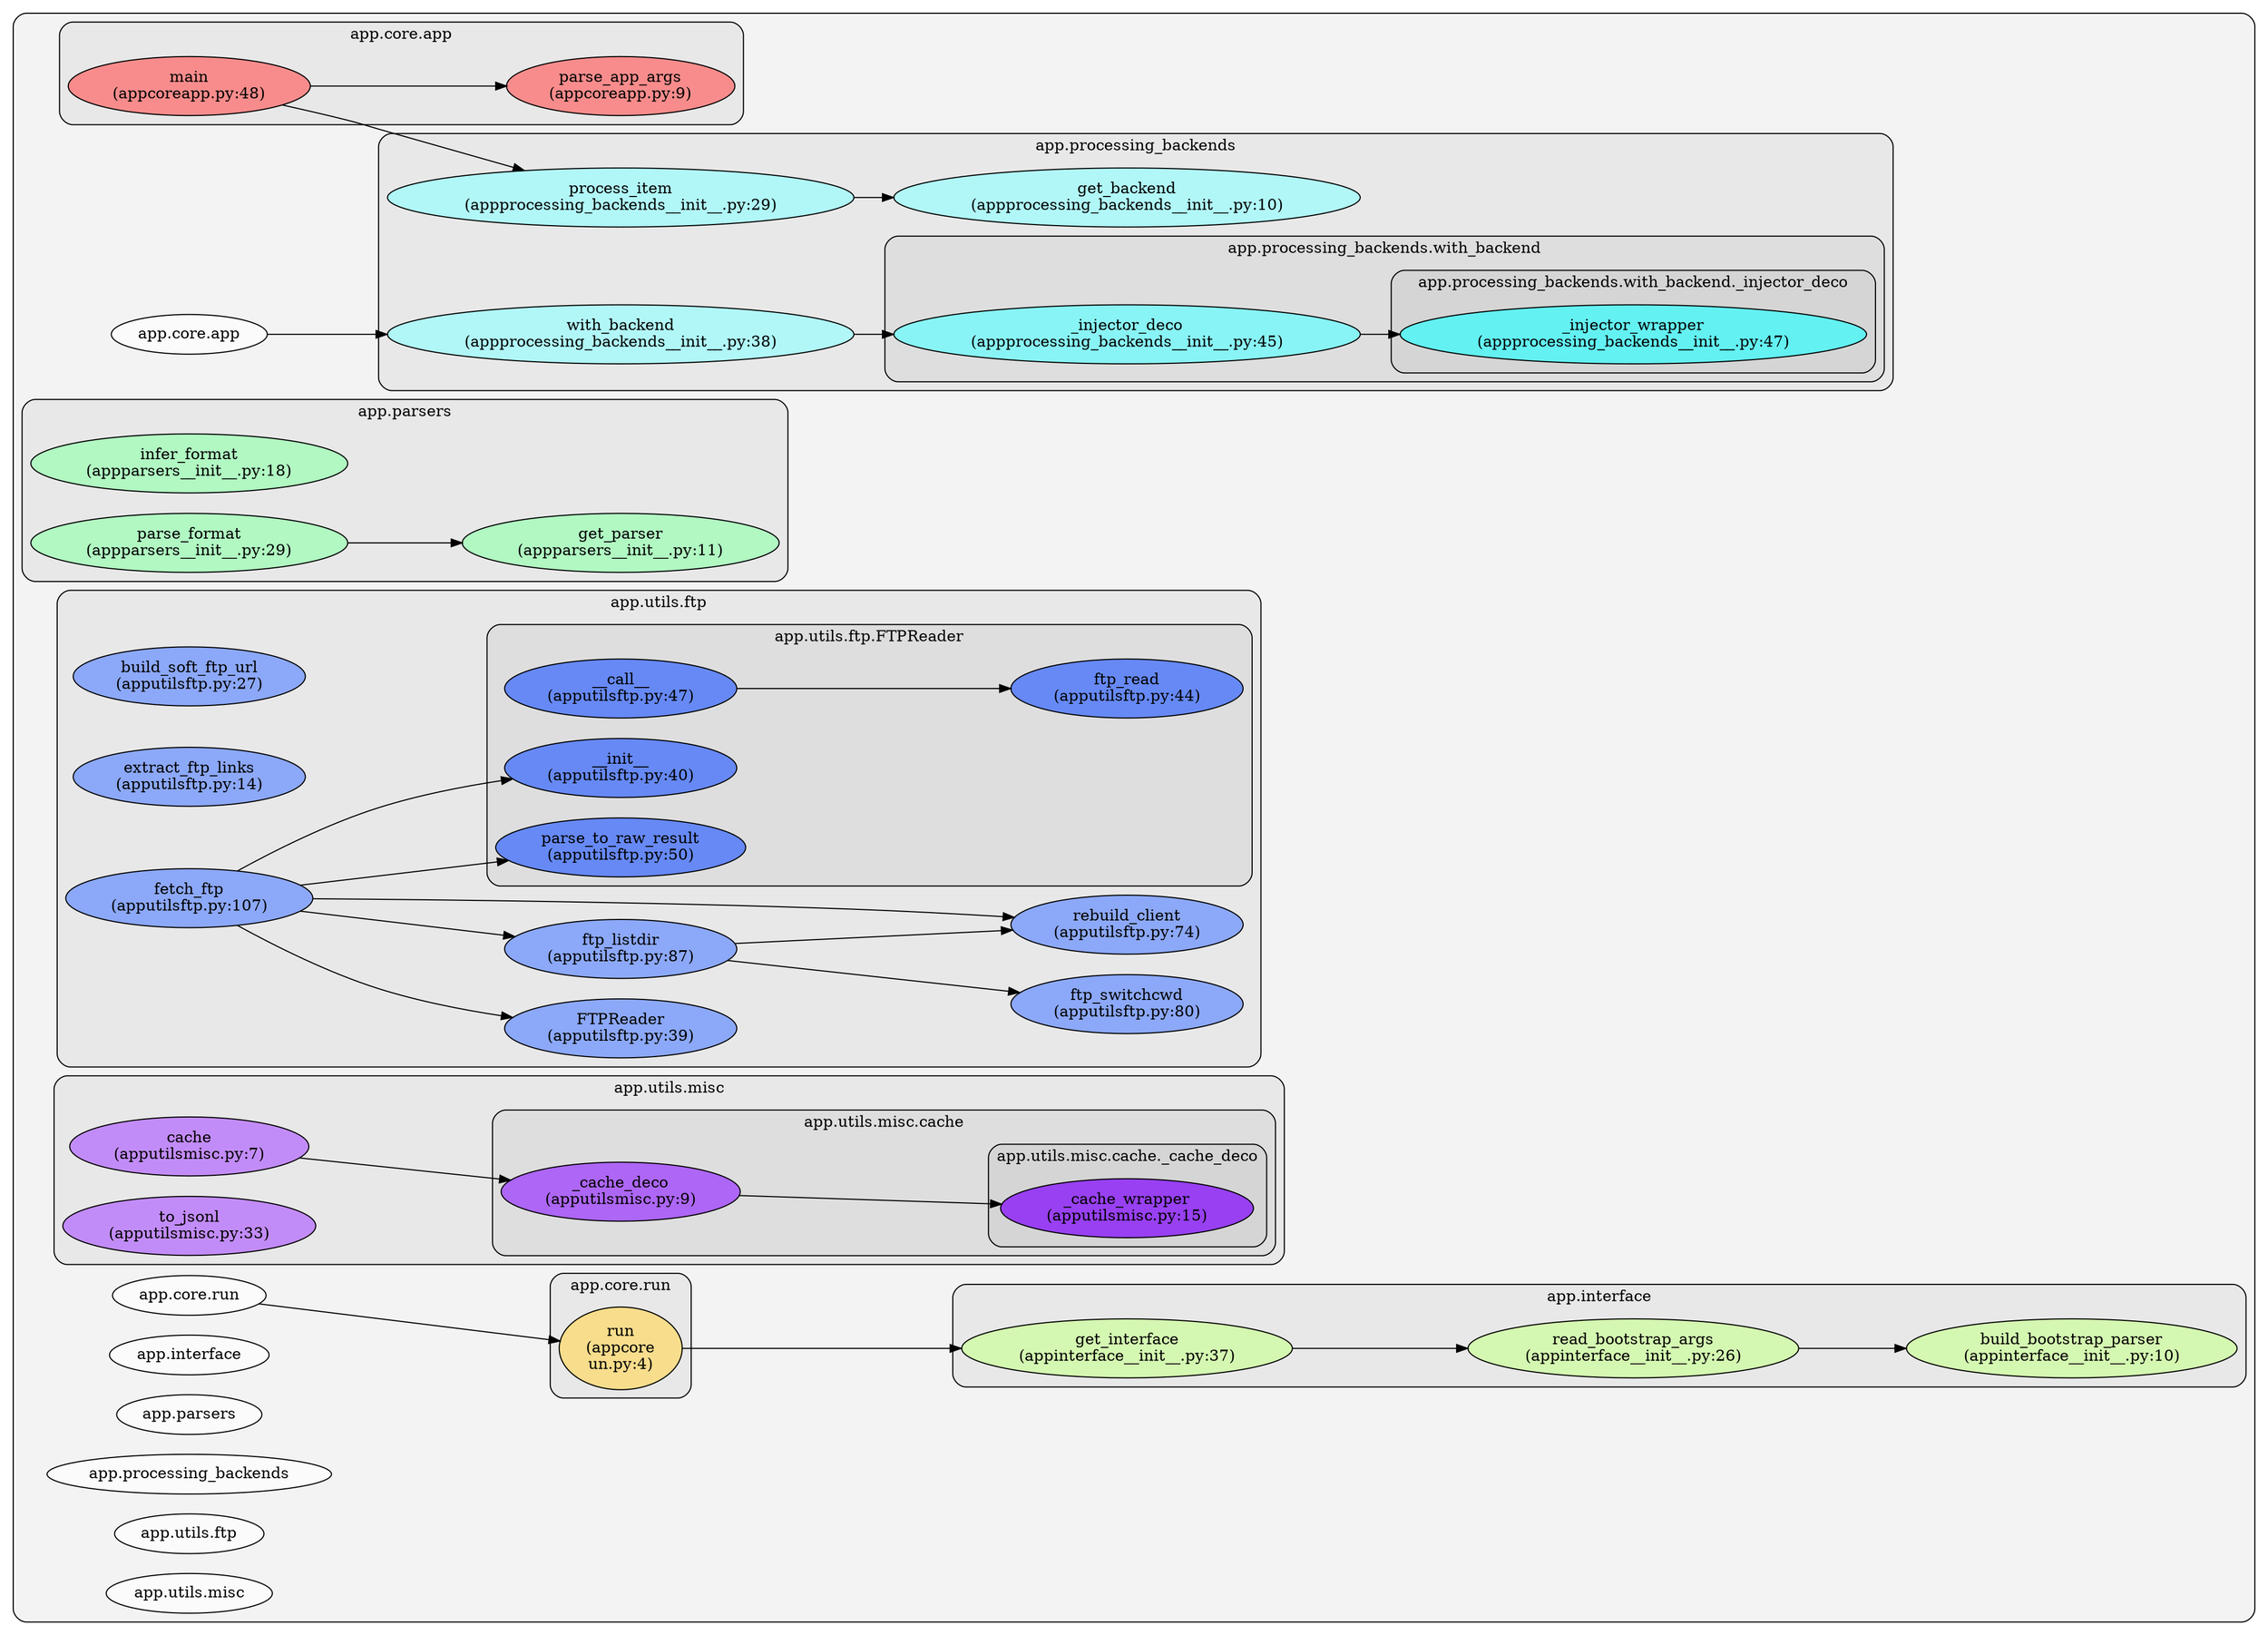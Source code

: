 digraph G {
    graph [rankdir=LR, clusterrank="local"];
    subgraph cluster_G {

        graph [style="filled,rounded",fillcolor="#80808018", label=""];
        app__core__app [label="app.core.app", style="filled", fillcolor="#ffffffb2", fontcolor="#000000", group="0"];
        app__core__run [label="app.core.run", style="filled", fillcolor="#ffffffb2", fontcolor="#000000", group="1"];
        app__interface [label="app.interface", style="filled", fillcolor="#ffffffb2", fontcolor="#000000", group="2"];
        app__parsers [label="app.parsers", style="filled", fillcolor="#ffffffb2", fontcolor="#000000", group="3"];
        app__processing_backends [label="app.processing_backends", style="filled", fillcolor="#ffffffb2", fontcolor="#000000", group="4"];
        app__utils__ftp [label="app.utils.ftp", style="filled", fillcolor="#ffffffb2", fontcolor="#000000", group="5"];
        app__utils__misc [label="app.utils.misc", style="filled", fillcolor="#ffffffb2", fontcolor="#000000", group="6"];
        subgraph cluster_app__core__app {

            graph [style="filled,rounded",fillcolor="#80808018", label="app.core.app"];
            app__core__app__main [label="main\n(app\core\app.py:48)", style="filled", fillcolor="#ff6565b2", fontcolor="#000000", group="0"];
        }
        subgraph cluster_app__core__app {

            graph [style="filled,rounded",fillcolor="#80808018", label="app.core.app"];
            app__core__app__parse_app_args [label="parse_app_args\n(app\core\app.py:9)", style="filled", fillcolor="#ff6565b2", fontcolor="#000000", group="0"];
        }
        subgraph cluster_app__core__run {

            graph [style="filled,rounded",fillcolor="#80808018", label="app.core.run"];
            app__core__run__run [label="run\n(app\core\run.py:4)", style="filled", fillcolor="#ffd865b2", fontcolor="#000000", group="1"];
        }
        subgraph cluster_app__interface {

            graph [style="filled,rounded",fillcolor="#80808018", label="app.interface"];
            app__interface__build_bootstrap_parser [label="build_bootstrap_parser\n(app\interface\__init__.py:10)", style="filled", fillcolor="#ccff99b2", fontcolor="#000000", group="2"];
        }
        subgraph cluster_app__interface {

            graph [style="filled,rounded",fillcolor="#80808018", label="app.interface"];
            app__interface__get_interface [label="get_interface\n(app\interface\__init__.py:37)", style="filled", fillcolor="#ccff99b2", fontcolor="#000000", group="2"];
        }
        subgraph cluster_app__interface {

            graph [style="filled,rounded",fillcolor="#80808018", label="app.interface"];
            app__interface__read_bootstrap_args [label="read_bootstrap_args\n(app\interface\__init__.py:26)", style="filled", fillcolor="#ccff99b2", fontcolor="#000000", group="2"];
        }
        subgraph cluster_app__parsers {

            graph [style="filled,rounded",fillcolor="#80808018", label="app.parsers"];
            app__parsers__get_parser [label="get_parser\n(app\parsers\__init__.py:11)", style="filled", fillcolor="#99ffb2b2", fontcolor="#000000", group="3"];
        }
        subgraph cluster_app__parsers {

            graph [style="filled,rounded",fillcolor="#80808018", label="app.parsers"];
            app__parsers__infer_format [label="infer_format\n(app\parsers\__init__.py:18)", style="filled", fillcolor="#99ffb2b2", fontcolor="#000000", group="3"];
        }
        subgraph cluster_app__parsers {

            graph [style="filled,rounded",fillcolor="#80808018", label="app.parsers"];
            app__parsers__parse_format [label="parse_format\n(app\parsers\__init__.py:29)", style="filled", fillcolor="#99ffb2b2", fontcolor="#000000", group="3"];
        }
        subgraph cluster_app__processing_backends {

            graph [style="filled,rounded",fillcolor="#80808018", label="app.processing_backends"];
            app__processing_backends__get_backend [label="get_backend\n(app\processing_backends\__init__.py:10)", style="filled", fillcolor="#99feffb2", fontcolor="#000000", group="4"];
        }
        subgraph cluster_app__processing_backends {

            graph [style="filled,rounded",fillcolor="#80808018", label="app.processing_backends"];
            app__processing_backends__process_item [label="process_item\n(app\processing_backends\__init__.py:29)", style="filled", fillcolor="#99feffb2", fontcolor="#000000", group="4"];
        }
        subgraph cluster_app__processing_backends {

            graph [style="filled,rounded",fillcolor="#80808018", label="app.processing_backends"];
            app__processing_backends__with_backend [label="with_backend\n(app\processing_backends\__init__.py:38)", style="filled", fillcolor="#99feffb2", fontcolor="#000000", group="4"];
            subgraph cluster_app__processing_backends__with_backend {

                graph [style="filled,rounded",fillcolor="#80808018", label="app.processing_backends.with_backend"];
                app__processing_backends__with_backend___injector_deco [label="_injector_deco\n(app\processing_backends\__init__.py:45)", style="filled", fillcolor="#65feffb2", fontcolor="#000000", group="4"];
                subgraph cluster_app__processing_backends__with_backend___injector_deco {

                    graph [style="filled,rounded",fillcolor="#80808018", label="app.processing_backends.with_backend._injector_deco"];
                    app__processing_backends__with_backend___injector_deco___injector_wrapper [label="_injector_wrapper\n(app\processing_backends\__init__.py:47)", style="filled", fillcolor="#32feffb2", fontcolor="#000000", group="4"];
                }
            }
        }
        subgraph cluster_app__utils__ftp {

            graph [style="filled,rounded",fillcolor="#80808018", label="app.utils.ftp"];
            app__utils__ftp__FTPReader [label="FTPReader\n(app\utils\ftp.py:39)", style="filled", fillcolor="#658cffb2", fontcolor="#000000", group="5"];
        }
        subgraph cluster_app__utils__ftp {

            graph [style="filled,rounded",fillcolor="#80808018", label="app.utils.ftp"];
            app__utils__ftp__build_soft_ftp_url [label="build_soft_ftp_url\n(app\utils\ftp.py:27)", style="filled", fillcolor="#658cffb2", fontcolor="#000000", group="5"];
        }
        subgraph cluster_app__utils__ftp {

            graph [style="filled,rounded",fillcolor="#80808018", label="app.utils.ftp"];
            app__utils__ftp__extract_ftp_links [label="extract_ftp_links\n(app\utils\ftp.py:14)", style="filled", fillcolor="#658cffb2", fontcolor="#000000", group="5"];
        }
        subgraph cluster_app__utils__ftp {

            graph [style="filled,rounded",fillcolor="#80808018", label="app.utils.ftp"];
            app__utils__ftp__fetch_ftp [label="fetch_ftp\n(app\utils\ftp.py:107)", style="filled", fillcolor="#658cffb2", fontcolor="#000000", group="5"];
        }
        subgraph cluster_app__utils__ftp {

            graph [style="filled,rounded",fillcolor="#80808018", label="app.utils.ftp"];
            app__utils__ftp__ftp_listdir [label="ftp_listdir\n(app\utils\ftp.py:87)", style="filled", fillcolor="#658cffb2", fontcolor="#000000", group="5"];
        }
        subgraph cluster_app__utils__ftp {

            graph [style="filled,rounded",fillcolor="#80808018", label="app.utils.ftp"];
            app__utils__ftp__ftp_switchcwd [label="ftp_switchcwd\n(app\utils\ftp.py:80)", style="filled", fillcolor="#658cffb2", fontcolor="#000000", group="5"];
        }
        subgraph cluster_app__utils__ftp {

            graph [style="filled,rounded",fillcolor="#80808018", label="app.utils.ftp"];
            app__utils__ftp__rebuild_client [label="rebuild_client\n(app\utils\ftp.py:74)", style="filled", fillcolor="#658cffb2", fontcolor="#000000", group="5"];
            subgraph cluster_app__utils__ftp__FTPReader {

                graph [style="filled,rounded",fillcolor="#80808018", label="app.utils.ftp.FTPReader"];
                app__utils__ftp__FTPReader____call__ [label="__call__\n(app\utils\ftp.py:47)", style="filled", fillcolor="#3265ffb2", fontcolor="#000000", group="5"];
            }
            subgraph cluster_app__utils__ftp__FTPReader {

                graph [style="filled,rounded",fillcolor="#80808018", label="app.utils.ftp.FTPReader"];
                app__utils__ftp__FTPReader____init__ [label="__init__\n(app\utils\ftp.py:40)", style="filled", fillcolor="#3265ffb2", fontcolor="#000000", group="5"];
            }
            subgraph cluster_app__utils__ftp__FTPReader {

                graph [style="filled,rounded",fillcolor="#80808018", label="app.utils.ftp.FTPReader"];
                app__utils__ftp__FTPReader__ftp_read [label="ftp_read\n(app\utils\ftp.py:44)", style="filled", fillcolor="#3265ffb2", fontcolor="#000000", group="5"];
            }
            subgraph cluster_app__utils__ftp__FTPReader {

                graph [style="filled,rounded",fillcolor="#80808018", label="app.utils.ftp.FTPReader"];
                app__utils__ftp__FTPReader__parse_to_raw_result [label="parse_to_raw_result\n(app\utils\ftp.py:50)", style="filled", fillcolor="#3265ffb2", fontcolor="#000000", group="5"];
            }
        }
        subgraph cluster_app__utils__misc {

            graph [style="filled,rounded",fillcolor="#80808018", label="app.utils.misc"];
            app__utils__misc__cache [label="cache\n(app\utils\misc.py:7)", style="filled", fillcolor="#b265ffb2", fontcolor="#000000", group="6"];
        }
        subgraph cluster_app__utils__misc {

            graph [style="filled,rounded",fillcolor="#80808018", label="app.utils.misc"];
            app__utils__misc__to_jsonl [label="to_jsonl\n(app\utils\misc.py:33)", style="filled", fillcolor="#b265ffb2", fontcolor="#000000", group="6"];
            subgraph cluster_app__utils__misc__cache {

                graph [style="filled,rounded",fillcolor="#80808018", label="app.utils.misc.cache"];
                app__utils__misc__cache___cache_deco [label="_cache_deco\n(app\utils\misc.py:9)", style="filled", fillcolor="#9832ffb2", fontcolor="#000000", group="6"];
                subgraph cluster_app__utils__misc__cache___cache_deco {

                    graph [style="filled,rounded",fillcolor="#80808018", label="app.utils.misc.cache._cache_deco"];
                    app__utils__misc__cache___cache_deco___cache_wrapper [label="_cache_wrapper\n(app\utils\misc.py:15)", style="filled", fillcolor="#7f00ffb2", fontcolor="#000000", group="6"];
                }
            }
        }
    }
        app__core__app -> app__processing_backends__with_backend [style="solid", color="#000000"];
        app__core__app__main -> app__core__app__parse_app_args [style="solid", color="#000000"];
        app__core__app__main -> app__processing_backends__process_item [style="solid", color="#000000"];
        app__core__run -> app__core__run__run [style="solid", color="#000000"];
        app__core__run__run -> app__interface__get_interface [style="solid", color="#000000"];
        app__interface__read_bootstrap_args -> app__interface__build_bootstrap_parser [style="solid", color="#000000"];
        app__interface__get_interface -> app__interface__read_bootstrap_args [style="solid", color="#000000"];
        app__parsers__parse_format -> app__parsers__get_parser [style="solid", color="#000000"];
        app__processing_backends__process_item -> app__processing_backends__get_backend [style="solid", color="#000000"];
        app__processing_backends__with_backend___injector_deco -> app__processing_backends__with_backend___injector_deco___injector_wrapper [style="solid", color="#000000"];
        app__processing_backends__with_backend -> app__processing_backends__with_backend___injector_deco [style="solid", color="#000000"];
        app__utils__ftp__FTPReader____call__ -> app__utils__ftp__FTPReader__ftp_read [style="solid", color="#000000"];
        app__utils__ftp__ftp_listdir -> app__utils__ftp__rebuild_client [style="solid", color="#000000"];
        app__utils__ftp__ftp_listdir -> app__utils__ftp__ftp_switchcwd [style="solid", color="#000000"];
        app__utils__ftp__fetch_ftp -> app__utils__ftp__rebuild_client [style="solid", color="#000000"];
        app__utils__ftp__fetch_ftp -> app__utils__ftp__FTPReader [style="solid", color="#000000"];
        app__utils__ftp__fetch_ftp -> app__utils__ftp__FTPReader____init__ [style="solid", color="#000000"];
        app__utils__ftp__fetch_ftp -> app__utils__ftp__ftp_listdir [style="solid", color="#000000"];
        app__utils__ftp__fetch_ftp -> app__utils__ftp__FTPReader__parse_to_raw_result [style="solid", color="#000000"];
        app__utils__misc__cache___cache_deco -> app__utils__misc__cache___cache_deco___cache_wrapper [style="solid", color="#000000"];
        app__utils__misc__cache -> app__utils__misc__cache___cache_deco [style="solid", color="#000000"];
    }
